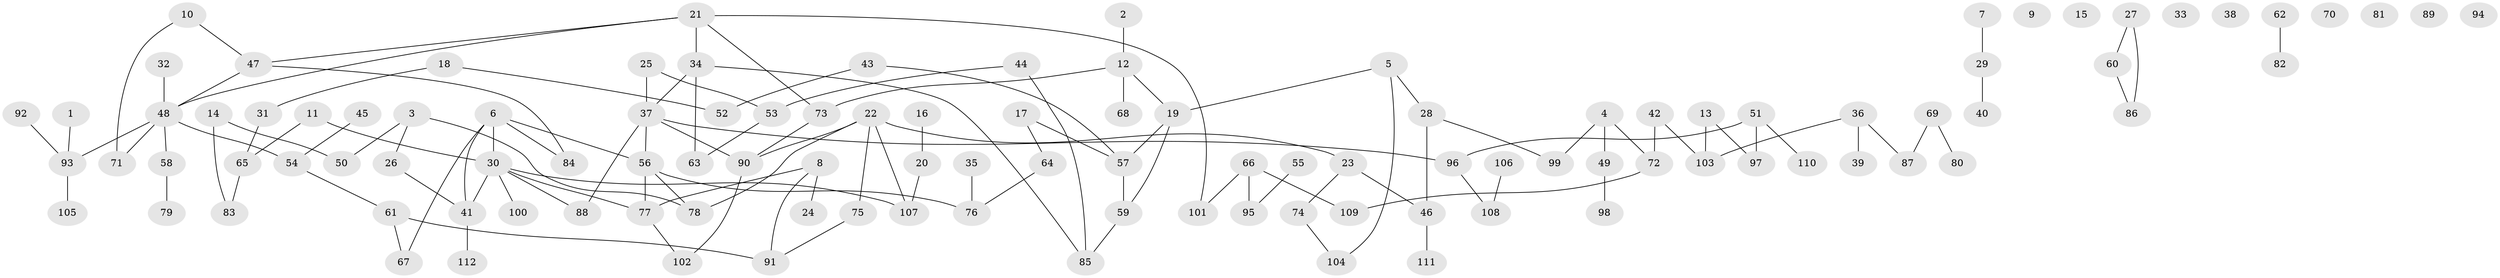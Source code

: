 // Generated by graph-tools (version 1.1) at 2025/12/03/09/25 04:12:52]
// undirected, 112 vertices, 126 edges
graph export_dot {
graph [start="1"]
  node [color=gray90,style=filled];
  1;
  2;
  3;
  4;
  5;
  6;
  7;
  8;
  9;
  10;
  11;
  12;
  13;
  14;
  15;
  16;
  17;
  18;
  19;
  20;
  21;
  22;
  23;
  24;
  25;
  26;
  27;
  28;
  29;
  30;
  31;
  32;
  33;
  34;
  35;
  36;
  37;
  38;
  39;
  40;
  41;
  42;
  43;
  44;
  45;
  46;
  47;
  48;
  49;
  50;
  51;
  52;
  53;
  54;
  55;
  56;
  57;
  58;
  59;
  60;
  61;
  62;
  63;
  64;
  65;
  66;
  67;
  68;
  69;
  70;
  71;
  72;
  73;
  74;
  75;
  76;
  77;
  78;
  79;
  80;
  81;
  82;
  83;
  84;
  85;
  86;
  87;
  88;
  89;
  90;
  91;
  92;
  93;
  94;
  95;
  96;
  97;
  98;
  99;
  100;
  101;
  102;
  103;
  104;
  105;
  106;
  107;
  108;
  109;
  110;
  111;
  112;
  1 -- 93;
  2 -- 12;
  3 -- 26;
  3 -- 50;
  3 -- 78;
  4 -- 49;
  4 -- 72;
  4 -- 99;
  5 -- 19;
  5 -- 28;
  5 -- 104;
  6 -- 30;
  6 -- 41;
  6 -- 56;
  6 -- 67;
  6 -- 84;
  7 -- 29;
  8 -- 24;
  8 -- 77;
  8 -- 91;
  10 -- 47;
  10 -- 71;
  11 -- 30;
  11 -- 65;
  12 -- 19;
  12 -- 68;
  12 -- 73;
  13 -- 97;
  13 -- 103;
  14 -- 50;
  14 -- 83;
  16 -- 20;
  17 -- 57;
  17 -- 64;
  18 -- 31;
  18 -- 52;
  19 -- 57;
  19 -- 59;
  20 -- 107;
  21 -- 34;
  21 -- 47;
  21 -- 48;
  21 -- 73;
  21 -- 101;
  22 -- 23;
  22 -- 75;
  22 -- 78;
  22 -- 90;
  22 -- 107;
  23 -- 46;
  23 -- 74;
  25 -- 37;
  25 -- 53;
  26 -- 41;
  27 -- 60;
  27 -- 86;
  28 -- 46;
  28 -- 99;
  29 -- 40;
  30 -- 41;
  30 -- 77;
  30 -- 88;
  30 -- 100;
  30 -- 107;
  31 -- 65;
  32 -- 48;
  34 -- 37;
  34 -- 63;
  34 -- 85;
  35 -- 76;
  36 -- 39;
  36 -- 87;
  36 -- 103;
  37 -- 56;
  37 -- 88;
  37 -- 90;
  37 -- 96;
  41 -- 112;
  42 -- 72;
  42 -- 103;
  43 -- 52;
  43 -- 57;
  44 -- 53;
  44 -- 85;
  45 -- 54;
  46 -- 111;
  47 -- 48;
  47 -- 84;
  48 -- 54;
  48 -- 58;
  48 -- 71;
  48 -- 93;
  49 -- 98;
  51 -- 96;
  51 -- 97;
  51 -- 110;
  53 -- 63;
  54 -- 61;
  55 -- 95;
  56 -- 76;
  56 -- 77;
  56 -- 78;
  57 -- 59;
  58 -- 79;
  59 -- 85;
  60 -- 86;
  61 -- 67;
  61 -- 91;
  62 -- 82;
  64 -- 76;
  65 -- 83;
  66 -- 95;
  66 -- 101;
  66 -- 109;
  69 -- 80;
  69 -- 87;
  72 -- 109;
  73 -- 90;
  74 -- 104;
  75 -- 91;
  77 -- 102;
  90 -- 102;
  92 -- 93;
  93 -- 105;
  96 -- 108;
  106 -- 108;
}
